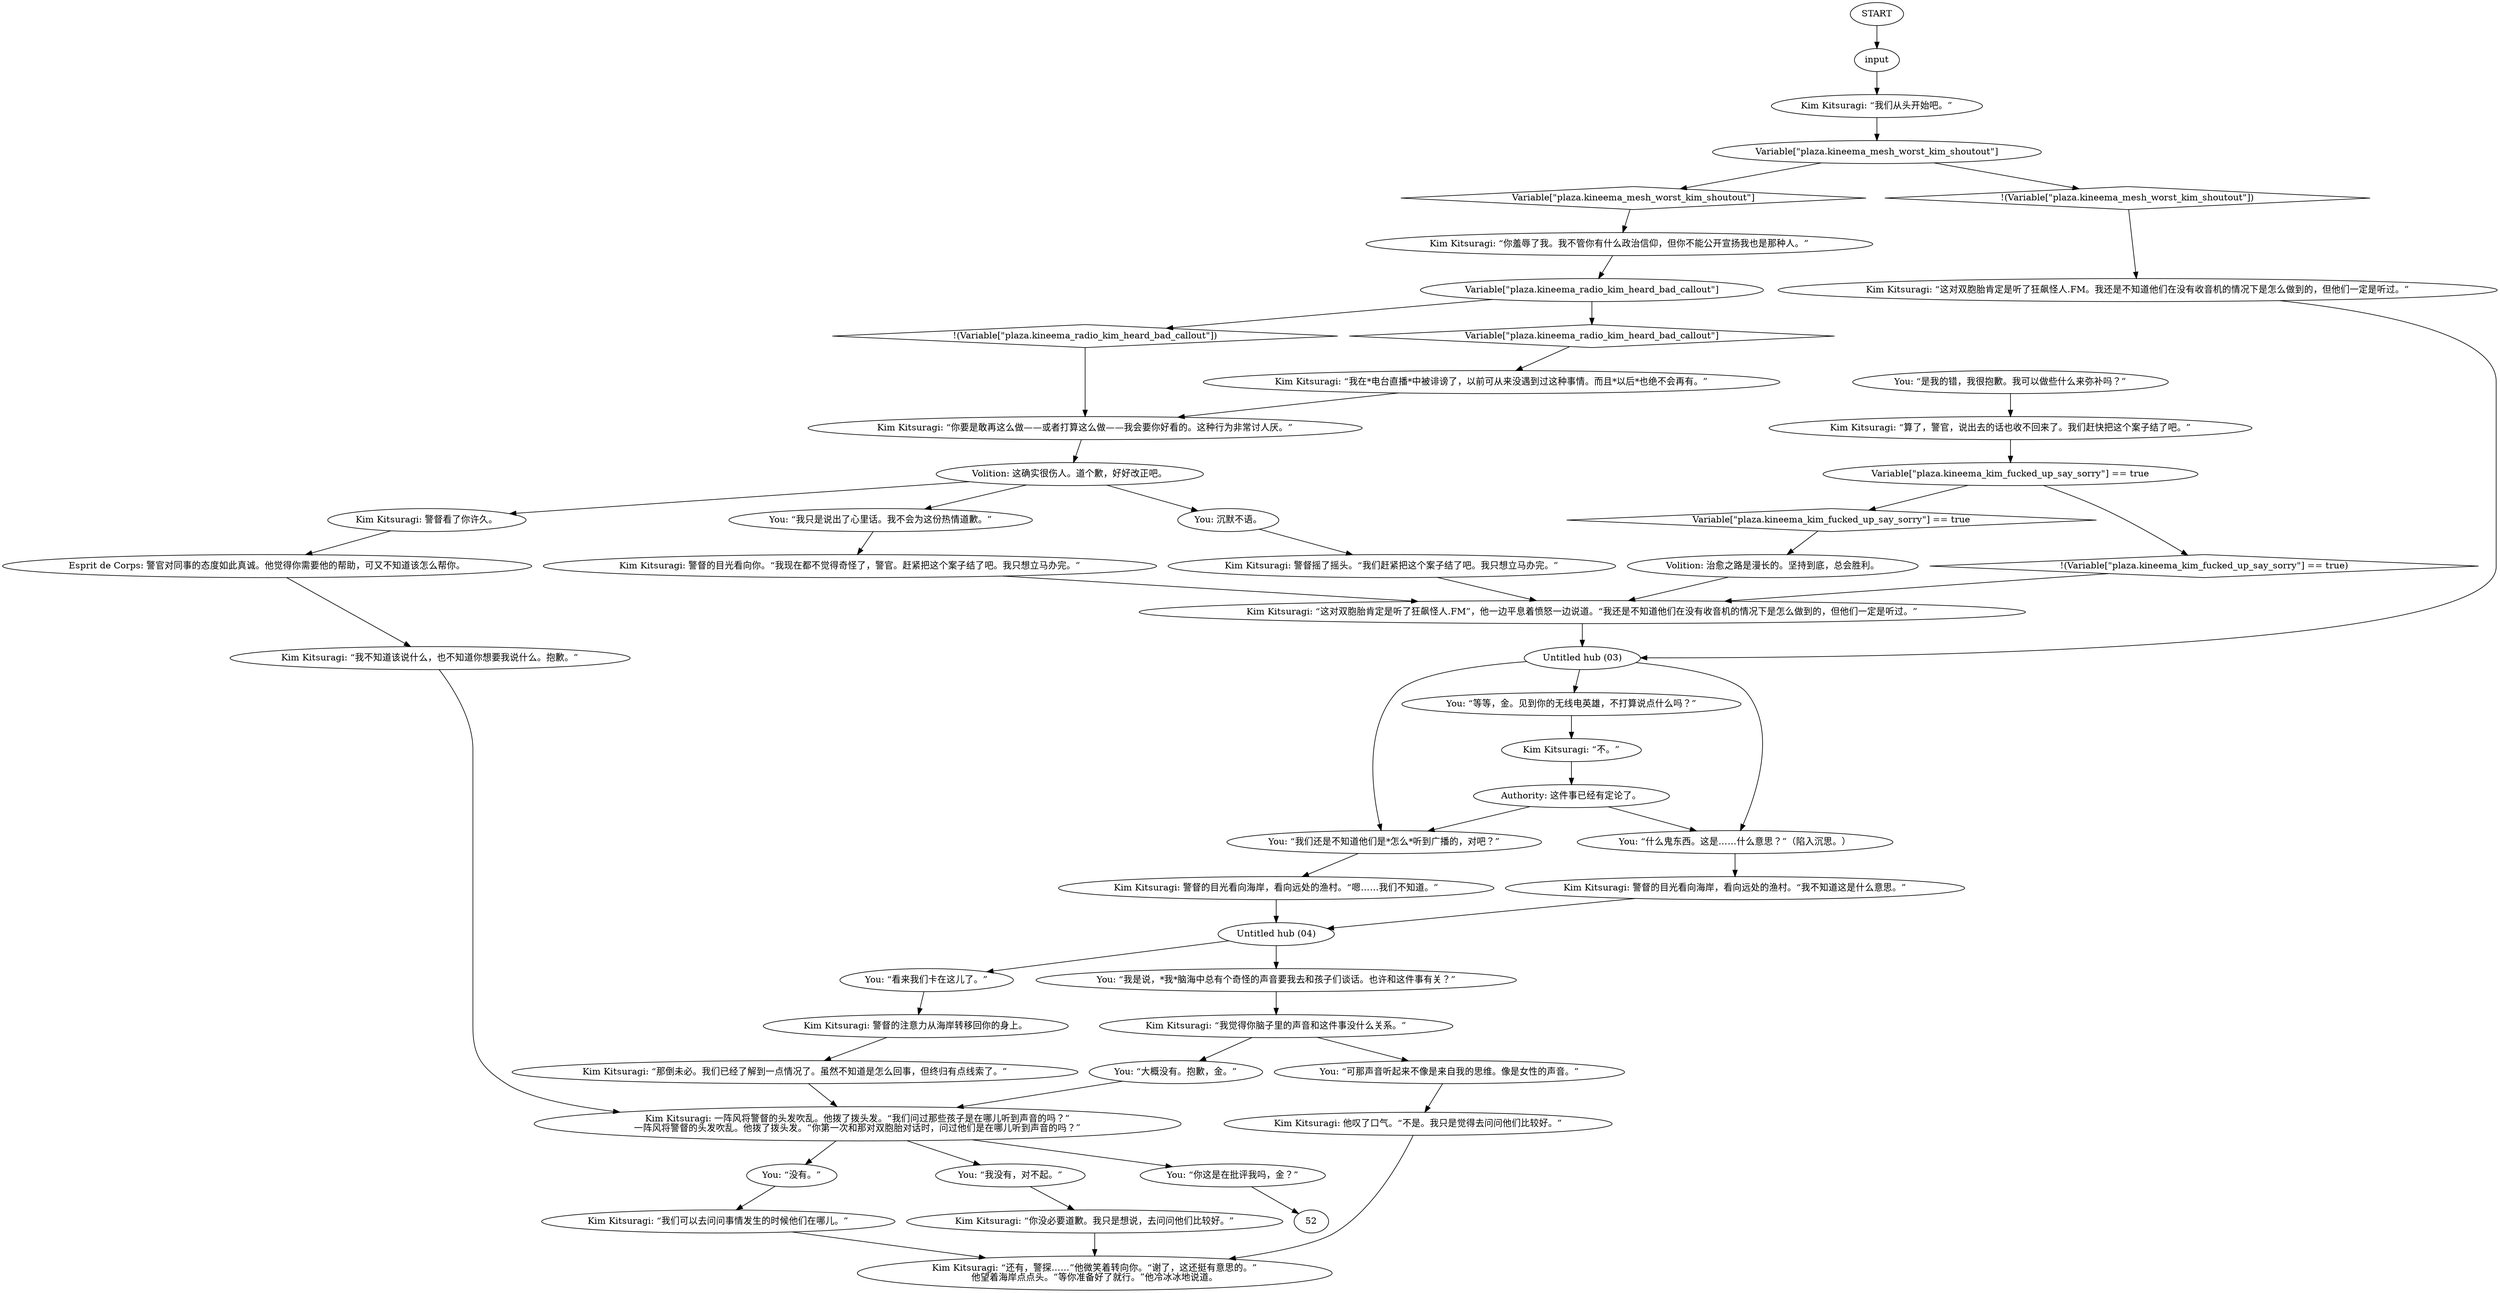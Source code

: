 # KIM SWITCH / SPOKE TO SPEEDFREAKS
# Speedfreaks FM confirmed that the kids heard the Speedfreaks. He doesn't know what that means or how it relates to your case, but suggests you go back to the FELD Mural.
# ==================================================
digraph G {
	  0 [label="START"];
	  1 [label="input"];
	  2 [label="Authority: 这件事已经有定论了。"];
	  3 [label="Kim Kitsuragi: “我不知道该说什么，也不知道你想要我说什么。抱歉。”"];
	  4 [label="Kim Kitsuragi: “我们可以去问问事情发生的时候他们在哪儿。”"];
	  5 [label="You: “我是说，*我*脑海中总有个奇怪的声音要我去和孩子们谈话。也许和这件事有关？”"];
	  6 [label="You: “我没有，对不起。”"];
	  7 [label="Kim Kitsuragi: “你没必要道歉。我只是想说，去问问他们比较好。”"];
	  8 [label="Kim Kitsuragi: “我们从头开始吧。”"];
	  9 [label="Kim Kitsuragi: 警督摇了摇头。“我们赶紧把这个案子结了吧。我只想立马办完。”"];
	  10 [label="You: “没有。”"];
	  11 [label="Volition: 治愈之路是漫长的。坚持到底，总会胜利。"];
	  12 [label="You: “等等，金。见到你的无线电英雄，不打算说点什么吗？”"];
	  13 [label="Kim Kitsuragi: “不。”"];
	  14 [label="Kim Kitsuragi: 警督的目光看向海岸，看向远处的渔村。“嗯……我们不知道。”"];
	  15 [label="You: “可那声音听起来不像是来自我的思维。像是女性的声音。”"];
	  16 [label="You: “大概没有。抱歉，金。”"];
	  17 [label="Variable[\"plaza.kineema_mesh_worst_kim_shoutout\"]"];
	  18 [label="Variable[\"plaza.kineema_mesh_worst_kim_shoutout\"]", shape=diamond];
	  19 [label="!(Variable[\"plaza.kineema_mesh_worst_kim_shoutout\"])", shape=diamond];
	  20 [label="Kim Kitsuragi: “这对双胞胎肯定是听了狂飙怪人.FM。我还是不知道他们在没有收音机的情况下是怎么做到的，但他们一定是听过。”"];
	  21 [label="Kim Kitsuragi: “那倒未必。我们已经了解到一点情况了。虽然不知道是怎么回事，但终归有点线索了。”"];
	  22 [label="Kim Kitsuragi: “你羞辱了我。我不管你有什么政治信仰，但你不能公开宣扬我也是那种人。”"];
	  23 [label="Kim Kitsuragi: “我觉得你脑子里的声音和这件事没什么关系。”"];
	  24 [label="You: “我们还是不知道他们是*怎么*听到广播的，对吧？”"];
	  25 [label="You: “看来我们卡在这儿了。”"];
	  26 [label="Kim Kitsuragi: “你要是敢再这么做——或者打算这么做——我会要你好看的。这种行为非常讨人厌。”"];
	  27 [label="Untitled hub (03)"];
	  28 [label="Kim Kitsuragi: 警督的注意力从海岸转移回你的身上。"];
	  29 [label="You: “你这是在批评我吗，金？”"];
	  30 [label="Kim Kitsuragi: 警督的目光看向你。“我现在都不觉得奇怪了，警官。赶紧把这个案子结了吧。我只想立马办完。”"];
	  31 [label="Volition: 这确实很伤人。道个歉，好好改正吧。"];
	  32 [label="You: 沉默不语。"];
	  33 [label="Kim Kitsuragi: “这对双胞胎肯定是听了狂飙怪人.FM”，他一边平息着愤怒一边说道。“我还是不知道他们在没有收音机的情况下是怎么做到的，但他们一定是听过。”"];
	  34 [label="Kim Kitsuragi: 一阵风将警督的头发吹乱。他拨了拨头发。“我们问过那些孩子是在哪儿听到声音的吗？”\n一阵风将警督的头发吹乱。他拨了拨头发。“你第一次和那对双胞胎对话时，问过他们是在哪儿听到声音的吗？”"];
	  35 [label="Variable[\"plaza.kineema_radio_kim_heard_bad_callout\"]"];
	  36 [label="Variable[\"plaza.kineema_radio_kim_heard_bad_callout\"]", shape=diamond];
	  37 [label="!(Variable[\"plaza.kineema_radio_kim_heard_bad_callout\"])", shape=diamond];
	  38 [label="Variable[\"plaza.kineema_kim_fucked_up_say_sorry\"] == true"];
	  39 [label="Variable[\"plaza.kineema_kim_fucked_up_say_sorry\"] == true", shape=diamond];
	  40 [label="!(Variable[\"plaza.kineema_kim_fucked_up_say_sorry\"] == true)", shape=diamond];
	  41 [label="Esprit de Corps: 警官对同事的态度如此真诚。他觉得你需要他的帮助，可又不知道该怎么帮你。"];
	  42 [label="You: “我只是说出了心里话。我不会为这份热情道歉。”"];
	  43 [label="You: “什么鬼东西。这是……什么意思？”（陷入沉思。）"];
	  44 [label="Kim Kitsuragi: 警督的目光看向海岸，看向远处的渔村。“我不知道这是什么意思。”"];
	  45 [label="Kim Kitsuragi: “还有，警探……”他微笑着转向你。“谢了，这还挺有意思的。”\n他望着海岸点点头。“等你准备好了就行。”他冷冰冰地说道。"];
	  46 [label="Kim Kitsuragi: “我在*电台直播*中被诽谤了，以前可从来没遇到过这种事情。而且*以后*也绝不会再有。”"];
	  47 [label="Kim Kitsuragi: “算了，警官，说出去的话也收不回来了。我们赶快把这个案子结了吧。”"];
	  48 [label="Untitled hub (04)"];
	  49 [label="You: “是我的错，我很抱歉。我可以做些什么来弥补吗？”"];
	  50 [label="Kim Kitsuragi: 警督看了你许久。"];
	  51 [label="Kim Kitsuragi: 他叹了口气。“不是。我只是觉得去问问他们比较好。”"];
	  0 -> 1
	  1 -> 8
	  2 -> 24
	  2 -> 43
	  3 -> 34
	  4 -> 45
	  5 -> 23
	  6 -> 7
	  7 -> 45
	  8 -> 17
	  9 -> 33
	  10 -> 4
	  11 -> 33
	  12 -> 13
	  13 -> 2
	  14 -> 48
	  15 -> 51
	  16 -> 34
	  17 -> 18
	  17 -> 19
	  18 -> 22
	  19 -> 20
	  20 -> 27
	  21 -> 34
	  22 -> 35
	  23 -> 16
	  23 -> 15
	  24 -> 14
	  25 -> 28
	  26 -> 31
	  27 -> 24
	  27 -> 43
	  27 -> 12
	  28 -> 21
	  29 -> 52
	  30 -> 33
	  31 -> 32
	  31 -> 50
	  31 -> 42
	  32 -> 9
	  33 -> 27
	  34 -> 10
	  34 -> 29
	  34 -> 6
	  35 -> 36
	  35 -> 37
	  36 -> 46
	  37 -> 26
	  38 -> 40
	  38 -> 39
	  39 -> 11
	  40 -> 33
	  41 -> 3
	  42 -> 30
	  43 -> 44
	  44 -> 48
	  46 -> 26
	  47 -> 38
	  48 -> 25
	  48 -> 5
	  49 -> 47
	  50 -> 41
	  51 -> 45
}

